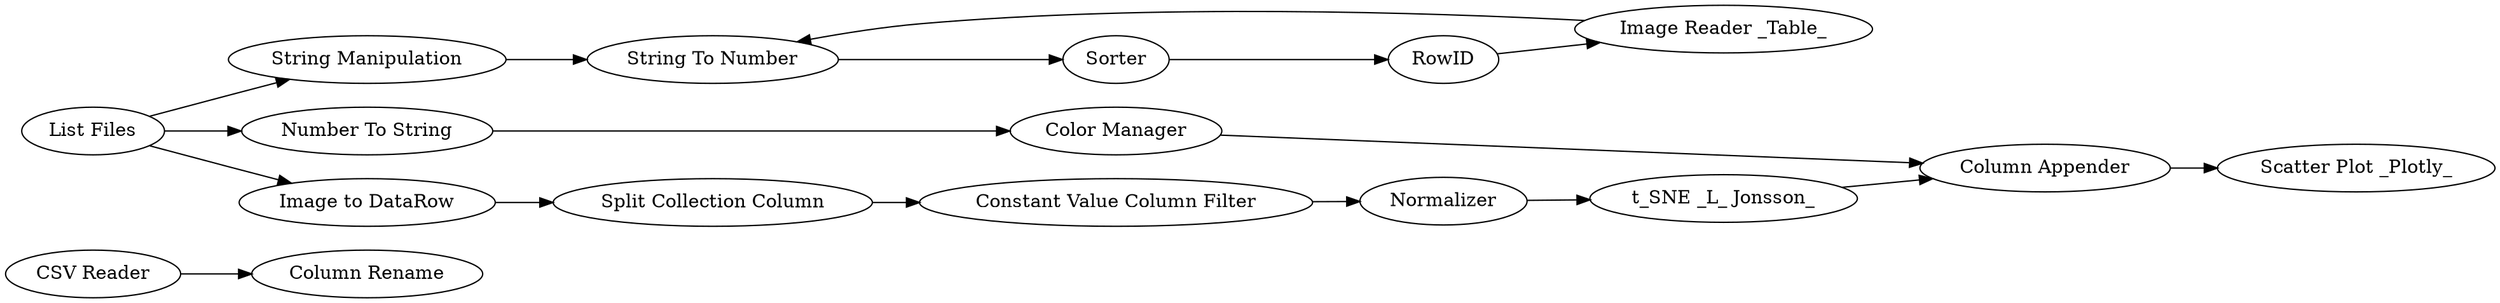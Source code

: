 digraph {
	42 [label="Column Rename"]
	51 [label="List Files"]
	52 [label="Image Reader _Table_"]
	53 [label="CSV Reader"]
	60 [label="Image Calculator"]
	56 [label="String Manipulation"]
	57 [label=Sorter]
	59 [label=RowID]
	60 [label="String To Number"]
	86 [label="t_SNE _L_ Jonsson_"]
	91 [label="Scatter Plot _Plotly_"]
	92 [label="Color Manager"]
	93 [label="Number To String"]
	94 [label="Column Appender"]
	95 [label=Normalizer]
	97 [label="Image to DataRow"]
	98 [label="Split Collection Column"]
	99 [label="Constant Value Column Filter"]
	56 -> 60
	57 -> 59
	60 -> 57
	51 -> 56
	52 -> 60
	53 -> 42
	59 -> 52
	97 -> 98
	98 -> 99
	99 -> 95
	51 -> 97
	51 -> 93
	86 -> 94
	92 -> 94
	93 -> 92
	94 -> 91
	95 -> 86
	rankdir=LR
}
